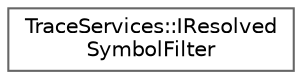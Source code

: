 digraph "Graphical Class Hierarchy"
{
 // INTERACTIVE_SVG=YES
 // LATEX_PDF_SIZE
  bgcolor="transparent";
  edge [fontname=Helvetica,fontsize=10,labelfontname=Helvetica,labelfontsize=10];
  node [fontname=Helvetica,fontsize=10,shape=box,height=0.2,width=0.4];
  rankdir="LR";
  Node0 [id="Node000000",label="TraceServices::IResolved\lSymbolFilter",height=0.2,width=0.4,color="grey40", fillcolor="white", style="filled",URL="$d7/d30/classTraceServices_1_1IResolvedSymbolFilter.html",tooltip=" "];
}
